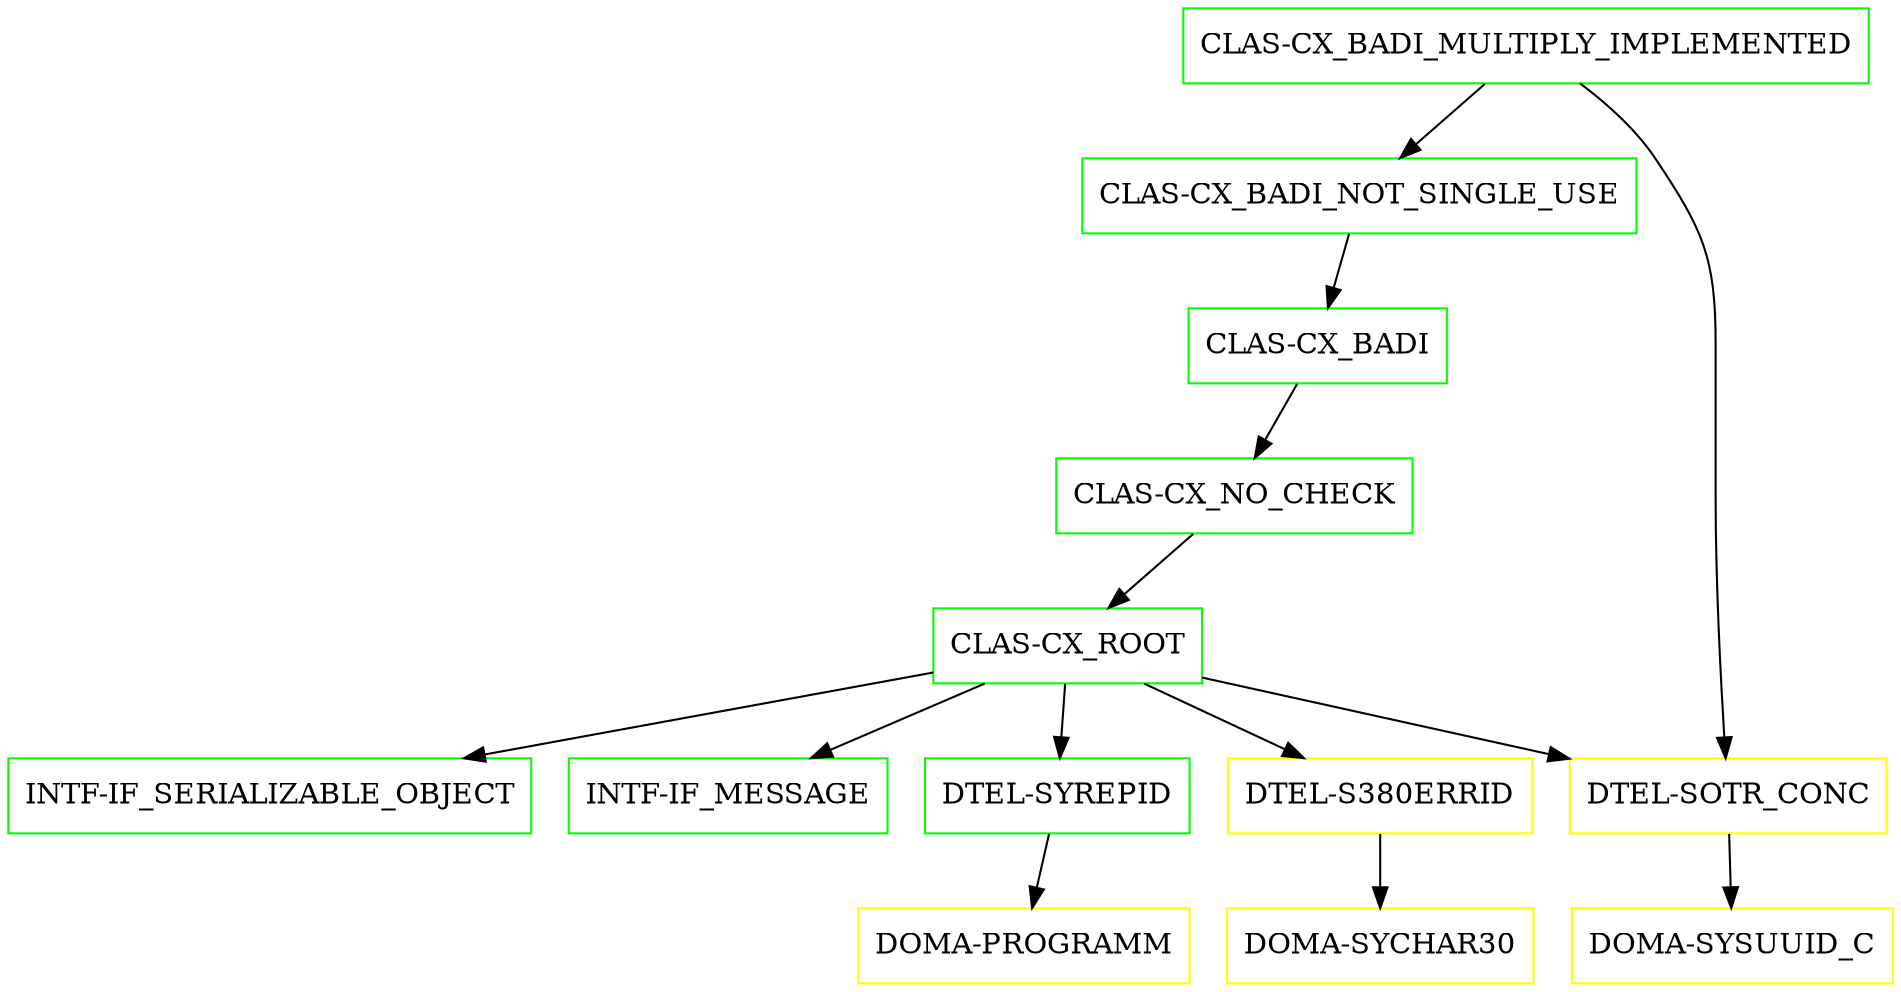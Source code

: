 digraph G {
  "CLAS-CX_BADI_MULTIPLY_IMPLEMENTED" [shape=box,color=green];
  "CLAS-CX_BADI_NOT_SINGLE_USE" [shape=box,color=green,URL="./CLAS_CX_BADI_NOT_SINGLE_USE.html"];
  "CLAS-CX_BADI" [shape=box,color=green,URL="./CLAS_CX_BADI.html"];
  "CLAS-CX_NO_CHECK" [shape=box,color=green,URL="./CLAS_CX_NO_CHECK.html"];
  "CLAS-CX_ROOT" [shape=box,color=green,URL="./CLAS_CX_ROOT.html"];
  "INTF-IF_SERIALIZABLE_OBJECT" [shape=box,color=green,URL="./INTF_IF_SERIALIZABLE_OBJECT.html"];
  "INTF-IF_MESSAGE" [shape=box,color=green,URL="./INTF_IF_MESSAGE.html"];
  "DTEL-SYREPID" [shape=box,color=green,URL="./DTEL_SYREPID.html"];
  "DOMA-PROGRAMM" [shape=box,color=yellow,URL="./DOMA_PROGRAMM.html"];
  "DTEL-S380ERRID" [shape=box,color=yellow,URL="./DTEL_S380ERRID.html"];
  "DOMA-SYCHAR30" [shape=box,color=yellow,URL="./DOMA_SYCHAR30.html"];
  "DTEL-SOTR_CONC" [shape=box,color=yellow,URL="./DTEL_SOTR_CONC.html"];
  "DOMA-SYSUUID_C" [shape=box,color=yellow,URL="./DOMA_SYSUUID_C.html"];
  "CLAS-CX_BADI_MULTIPLY_IMPLEMENTED" -> "DTEL-SOTR_CONC";
  "CLAS-CX_BADI_MULTIPLY_IMPLEMENTED" -> "CLAS-CX_BADI_NOT_SINGLE_USE";
  "CLAS-CX_BADI_NOT_SINGLE_USE" -> "CLAS-CX_BADI";
  "CLAS-CX_BADI" -> "CLAS-CX_NO_CHECK";
  "CLAS-CX_NO_CHECK" -> "CLAS-CX_ROOT";
  "CLAS-CX_ROOT" -> "DTEL-SOTR_CONC";
  "CLAS-CX_ROOT" -> "DTEL-S380ERRID";
  "CLAS-CX_ROOT" -> "DTEL-SYREPID";
  "CLAS-CX_ROOT" -> "INTF-IF_MESSAGE";
  "CLAS-CX_ROOT" -> "INTF-IF_SERIALIZABLE_OBJECT";
  "DTEL-SYREPID" -> "DOMA-PROGRAMM";
  "DTEL-S380ERRID" -> "DOMA-SYCHAR30";
  "DTEL-SOTR_CONC" -> "DOMA-SYSUUID_C";
}
